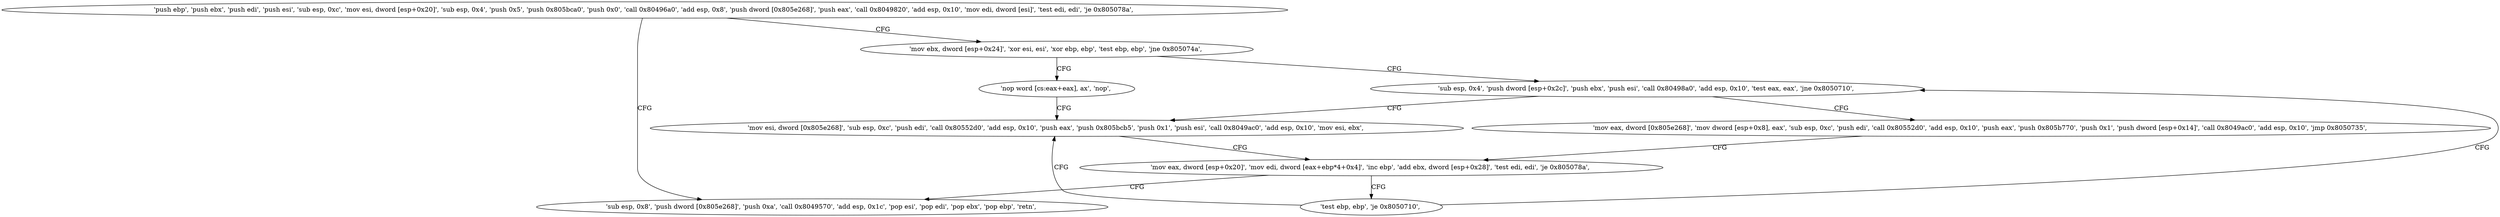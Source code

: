 digraph "func" {
"134547136" [label = "'push ebp', 'push ebx', 'push edi', 'push esi', 'sub esp, 0xc', 'mov esi, dword [esp+0x20]', 'sub esp, 0x4', 'push 0x5', 'push 0x805bca0', 'push 0x0', 'call 0x80496a0', 'add esp, 0x8', 'push dword [0x805e268]', 'push eax', 'call 0x8049820', 'add esp, 0x10', 'mov edi, dword [esi]', 'test edi, edi', 'je 0x805078a', " ]
"134547338" [label = "'sub esp, 0x8', 'push dword [0x805e268]', 'push 0xa', 'call 0x8049570', 'add esp, 0x1c', 'pop esi', 'pop edi', 'pop ebx', 'pop ebp', 'retn', " ]
"134547192" [label = "'mov ebx, dword [esp+0x24]', 'xor esi, esi', 'xor ebp, ebp', 'test ebp, ebp', 'jne 0x805074a', " ]
"134547274" [label = "'sub esp, 0x4', 'push dword [esp+0x2c]', 'push ebx', 'push esi', 'call 0x80498a0', 'add esp, 0x10', 'test eax, eax', 'jne 0x8050710', " ]
"134547204" [label = "'nop word [cs:eax+eax], ax', 'nop', " ]
"134547216" [label = "'mov esi, dword [0x805e268]', 'sub esp, 0xc', 'push edi', 'call 0x80552d0', 'add esp, 0x10', 'push eax', 'push 0x805bcb5', 'push 0x1', 'push esi', 'call 0x8049ac0', 'add esp, 0x10', 'mov esi, ebx', " ]
"134547295" [label = "'mov eax, dword [0x805e268]', 'mov dword [esp+0x8], eax', 'sub esp, 0xc', 'push edi', 'call 0x80552d0', 'add esp, 0x10', 'push eax', 'push 0x805b770', 'push 0x1', 'push dword [esp+0x14]', 'call 0x8049ac0', 'add esp, 0x10', 'jmp 0x8050735', " ]
"134547253" [label = "'mov eax, dword [esp+0x20]', 'mov edi, dword [eax+ebp*4+0x4]', 'inc ebp', 'add ebx, dword [esp+0x28]', 'test edi, edi', 'je 0x805078a', " ]
"134547270" [label = "'test ebp, ebp', 'je 0x8050710', " ]
"134547136" -> "134547338" [ label = "CFG" ]
"134547136" -> "134547192" [ label = "CFG" ]
"134547192" -> "134547274" [ label = "CFG" ]
"134547192" -> "134547204" [ label = "CFG" ]
"134547274" -> "134547216" [ label = "CFG" ]
"134547274" -> "134547295" [ label = "CFG" ]
"134547204" -> "134547216" [ label = "CFG" ]
"134547216" -> "134547253" [ label = "CFG" ]
"134547295" -> "134547253" [ label = "CFG" ]
"134547253" -> "134547338" [ label = "CFG" ]
"134547253" -> "134547270" [ label = "CFG" ]
"134547270" -> "134547216" [ label = "CFG" ]
"134547270" -> "134547274" [ label = "CFG" ]
}
